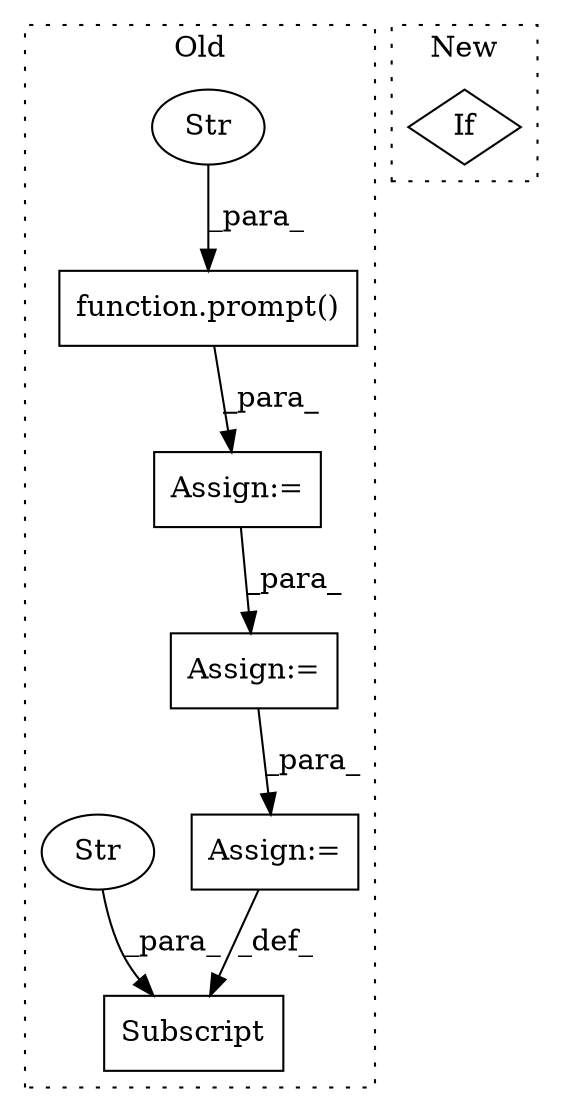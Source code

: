 digraph G {
subgraph cluster0 {
1 [label="function.prompt()" a="75" s="6180,6207" l="7,1" shape="box"];
3 [label="Str" a="66" s="6187" l="20" shape="ellipse"];
4 [label="Subscript" a="63" s="6244,0" l="23,0" shape="box"];
5 [label="Str" a="66" s="6255" l="11" shape="ellipse"];
6 [label="Assign:=" a="68" s="6267" l="3" shape="box"];
7 [label="Assign:=" a="68" s="6221" l="3" shape="box"];
8 [label="Assign:=" a="68" s="6177" l="3" shape="box"];
label = "Old";
style="dotted";
}
subgraph cluster1 {
2 [label="If" a="96" s="5543" l="0" shape="diamond"];
label = "New";
style="dotted";
}
1 -> 8 [label="_para_"];
3 -> 1 [label="_para_"];
5 -> 4 [label="_para_"];
6 -> 4 [label="_def_"];
7 -> 6 [label="_para_"];
8 -> 7 [label="_para_"];
}